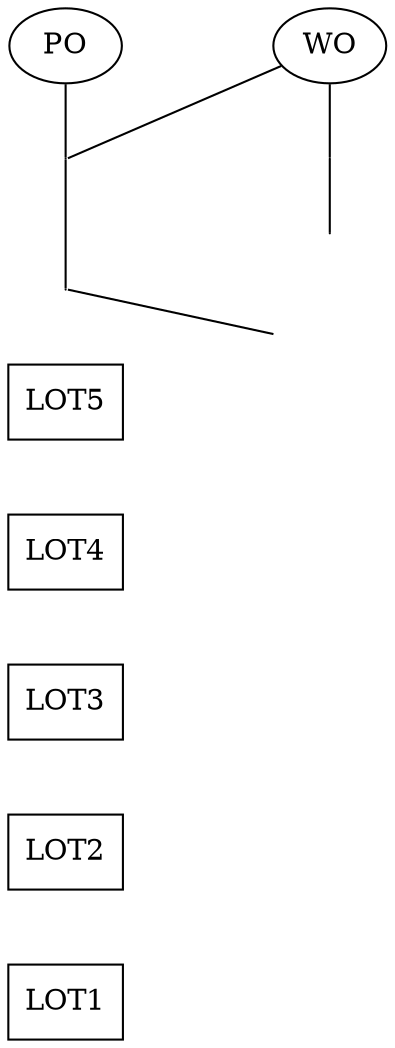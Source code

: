 graph G {
	nodesep=0.5 rankdir=LR ranksep=1
	LOT1 [shape=rect]
	LOT2 [shape=rect]
	LOT3 [shape=rect]
	LOT4 [shape=rect]
	LOT5 [shape=rect]
	{
		rank=same
		PO
		dot1 [shape=point width=0]
		dot2 [shape=point width=0]
		PO -- dot1
		dot1 -- dot2 [arrowhead=none]
	}
	WO
	dot1 -- WO
	{
		rank=same
		dot21 [shape=point width=0]
		dot22 [shape=point width=0]
		WO -- dot21
		dot21 -- dot22
	}
	mt [label="" image="mt_scheme.svg" shape=none]
	dot2 -- mt
}
